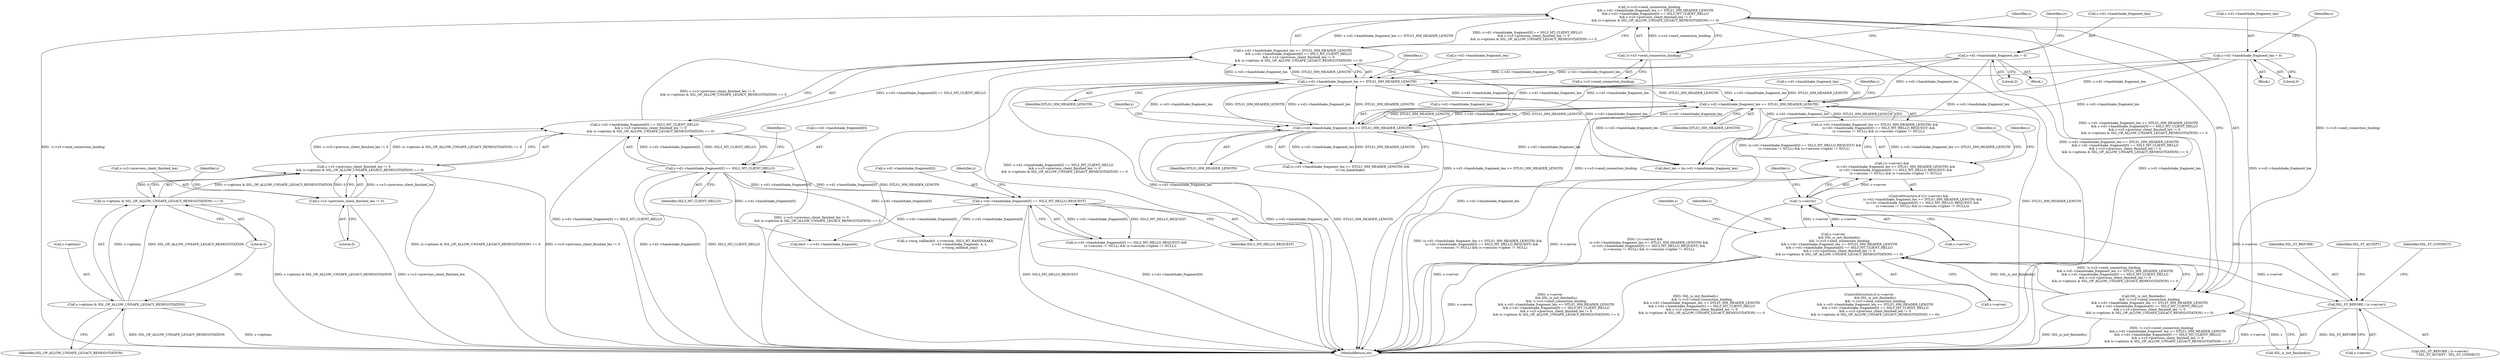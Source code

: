 digraph "0_openssl_e9bbefbf0f24c57645e7ad6a5a71ae649d18ac8e@API" {
"1001057" [label="(Call,!s->s3->send_connection_binding\n            && s->d1->handshake_fragment_len >= DTLS1_HM_HEADER_LENGTH\n            && s->d1->handshake_fragment[0] == SSL3_MT_CLIENT_HELLO\n            && s->s3->previous_client_finished_len != 0\n            && (s->options & SSL_OP_ALLOW_UNSAFE_LEGACY_RENEGOTIATION) == 0)"];
"1001058" [label="(Call,!s->s3->send_connection_binding)"];
"1001064" [label="(Call,s->d1->handshake_fragment_len >= DTLS1_HM_HEADER_LENGTH\n            && s->d1->handshake_fragment[0] == SSL3_MT_CLIENT_HELLO\n            && s->s3->previous_client_finished_len != 0\n            && (s->options & SSL_OP_ALLOW_UNSAFE_LEGACY_RENEGOTIATION) == 0)"];
"1001065" [label="(Call,s->d1->handshake_fragment_len >= DTLS1_HM_HEADER_LENGTH)"];
"1001098" [label="(Call,s->d1->handshake_fragment_len = 0)"];
"1000858" [label="(Call,s->d1->handshake_fragment_len >= DTLS1_HM_HEADER_LENGTH)"];
"1000889" [label="(Call,s->d1->handshake_fragment_len = 0)"];
"1001546" [label="(Call,s->d1->handshake_fragment_len >= DTLS1_HM_HEADER_LENGTH)"];
"1001072" [label="(Call,s->d1->handshake_fragment[0] == SSL3_MT_CLIENT_HELLO\n            && s->s3->previous_client_finished_len != 0\n            && (s->options & SSL_OP_ALLOW_UNSAFE_LEGACY_RENEGOTIATION) == 0)"];
"1001073" [label="(Call,s->d1->handshake_fragment[0] == SSL3_MT_CLIENT_HELLO)"];
"1000866" [label="(Call,s->d1->handshake_fragment[0] == SSL3_MT_HELLO_REQUEST)"];
"1001082" [label="(Call,s->s3->previous_client_finished_len != 0\n            && (s->options & SSL_OP_ALLOW_UNSAFE_LEGACY_RENEGOTIATION) == 0)"];
"1001083" [label="(Call,s->s3->previous_client_finished_len != 0)"];
"1001090" [label="(Call,(s->options & SSL_OP_ALLOW_UNSAFE_LEGACY_RENEGOTIATION) == 0)"];
"1001091" [label="(Call,s->options & SSL_OP_ALLOW_UNSAFE_LEGACY_RENEGOTIATION)"];
"1001054" [label="(Call,SSL_is_init_finished(s)\n            && !s->s3->send_connection_binding\n            && s->d1->handshake_fragment_len >= DTLS1_HM_HEADER_LENGTH\n            && s->d1->handshake_fragment[0] == SSL3_MT_CLIENT_HELLO\n            && s->s3->previous_client_finished_len != 0\n            && (s->options & SSL_OP_ALLOW_UNSAFE_LEGACY_RENEGOTIATION) == 0)"];
"1001050" [label="(Call,s->server\n            && SSL_is_init_finished(s)\n            && !s->s3->send_connection_binding\n            && s->d1->handshake_fragment_len >= DTLS1_HM_HEADER_LENGTH\n            && s->d1->handshake_fragment[0] == SSL3_MT_CLIENT_HELLO\n            && s->s3->previous_client_finished_len != 0\n            && (s->options & SSL_OP_ALLOW_UNSAFE_LEGACY_RENEGOTIATION) == 0)"];
"1000853" [label="(Call,!s->server)"];
"1000852" [label="(Call,(!s->server) &&\n        (s->d1->handshake_fragment_len >= DTLS1_HM_HEADER_LENGTH) &&\n        (s->d1->handshake_fragment[0] == SSL3_MT_HELLO_REQUEST) &&\n        (s->session != NULL) && (s->session->cipher != NULL))"];
"1001628" [label="(Call,SSL_ST_BEFORE | (s->server))"];
"1001096" [label="(Literal,0)"];
"1000853" [label="(Call,!s->server)"];
"1000890" [label="(Call,s->d1->handshake_fragment_len)"];
"1001081" [label="(Identifier,SSL3_MT_CLIENT_HELLO)"];
"1000859" [label="(Call,s->d1->handshake_fragment_len)"];
"1001065" [label="(Call,s->d1->handshake_fragment_len >= DTLS1_HM_HEADER_LENGTH)"];
"1000888" [label="(Block,)"];
"1000864" [label="(Identifier,DTLS1_HM_HEADER_LENGTH)"];
"1000902" [label="(Identifier,s)"];
"1000858" [label="(Call,s->d1->handshake_fragment_len >= DTLS1_HM_HEADER_LENGTH)"];
"1001077" [label="(Identifier,s)"];
"1001052" [label="(Identifier,s)"];
"1001059" [label="(Call,s->s3->send_connection_binding)"];
"1001057" [label="(Call,!s->s3->send_connection_binding\n            && s->d1->handshake_fragment_len >= DTLS1_HM_HEADER_LENGTH\n            && s->d1->handshake_fragment[0] == SSL3_MT_CLIENT_HELLO\n            && s->s3->previous_client_finished_len != 0\n            && (s->options & SSL_OP_ALLOW_UNSAFE_LEGACY_RENEGOTIATION) == 0)"];
"1001095" [label="(Identifier,SSL_OP_ALLOW_UNSAFE_LEGACY_RENEGOTIATION)"];
"1000854" [label="(Call,s->server)"];
"1001101" [label="(Identifier,s)"];
"1001071" [label="(Identifier,DTLS1_HM_HEADER_LENGTH)"];
"1001090" [label="(Call,(s->options & SSL_OP_ALLOW_UNSAFE_LEGACY_RENEGOTIATION) == 0)"];
"1001084" [label="(Call,s->s3->previous_client_finished_len)"];
"1001066" [label="(Call,s->d1->handshake_fragment_len)"];
"1001628" [label="(Call,SSL_ST_BEFORE | (s->server))"];
"1001073" [label="(Call,s->d1->handshake_fragment[0] == SSL3_MT_CLIENT_HELLO)"];
"1001086" [label="(Identifier,s)"];
"1000938" [label="(Call,s->msg_callback(0, s->version, SSL3_RT_HANDSHAKE,\n                            s->d1->handshake_fragment, 4, s,\n                            s->msg_callback_arg))"];
"1001819" [label="(MethodReturn,int)"];
"1000874" [label="(Identifier,SSL3_MT_HELLO_REQUEST)"];
"1000677" [label="(Call,dest = s->d1->handshake_fragment)"];
"1000865" [label="(Call,(s->d1->handshake_fragment[0] == SSL3_MT_HELLO_REQUEST) &&\n        (s->session != NULL) && (s->session->cipher != NULL))"];
"1001630" [label="(Call,s->server)"];
"1001092" [label="(Call,s->options)"];
"1001104" [label="(Literal,0)"];
"1001089" [label="(Literal,0)"];
"1001055" [label="(Call,SSL_is_init_finished(s))"];
"1000684" [label="(Call,dest_len = &s->d1->handshake_fragment_len)"];
"1001049" [label="(ControlStructure,if (s->server\n            && SSL_is_init_finished(s)\n            && !s->s3->send_connection_binding\n            && s->d1->handshake_fragment_len >= DTLS1_HM_HEADER_LENGTH\n            && s->d1->handshake_fragment[0] == SSL3_MT_CLIENT_HELLO\n            && s->s3->previous_client_finished_len != 0\n            && (s->options & SSL_OP_ALLOW_UNSAFE_LEGACY_RENEGOTIATION) == 0))"];
"1000878" [label="(Identifier,s)"];
"1001050" [label="(Call,s->server\n            && SSL_is_init_finished(s)\n            && !s->s3->send_connection_binding\n            && s->d1->handshake_fragment_len >= DTLS1_HM_HEADER_LENGTH\n            && s->d1->handshake_fragment[0] == SSL3_MT_CLIENT_HELLO\n            && s->s3->previous_client_finished_len != 0\n            && (s->options & SSL_OP_ALLOW_UNSAFE_LEGACY_RENEGOTIATION) == 0)"];
"1001054" [label="(Call,SSL_is_init_finished(s)\n            && !s->s3->send_connection_binding\n            && s->d1->handshake_fragment_len >= DTLS1_HM_HEADER_LENGTH\n            && s->d1->handshake_fragment[0] == SSL3_MT_CLIENT_HELLO\n            && s->s3->previous_client_finished_len != 0\n            && (s->options & SSL_OP_ALLOW_UNSAFE_LEGACY_RENEGOTIATION) == 0)"];
"1000857" [label="(Call,(s->d1->handshake_fragment_len >= DTLS1_HM_HEADER_LENGTH) &&\n        (s->d1->handshake_fragment[0] == SSL3_MT_HELLO_REQUEST) &&\n        (s->session != NULL) && (s->session->cipher != NULL))"];
"1001091" [label="(Call,s->options & SSL_OP_ALLOW_UNSAFE_LEGACY_RENEGOTIATION)"];
"1001629" [label="(Identifier,SSL_ST_BEFORE)"];
"1001633" [label="(Identifier,SSL_ST_ACCEPT)"];
"1000895" [label="(Literal,0)"];
"1001082" [label="(Call,s->s3->previous_client_finished_len != 0\n            && (s->options & SSL_OP_ALLOW_UNSAFE_LEGACY_RENEGOTIATION) == 0)"];
"1001051" [label="(Call,s->server)"];
"1000852" [label="(Call,(!s->server) &&\n        (s->d1->handshake_fragment_len >= DTLS1_HM_HEADER_LENGTH) &&\n        (s->d1->handshake_fragment[0] == SSL3_MT_HELLO_REQUEST) &&\n        (s->session != NULL) && (s->session->cipher != NULL))"];
"1001119" [label="(Identifier,s)"];
"1001072" [label="(Call,s->d1->handshake_fragment[0] == SSL3_MT_CLIENT_HELLO\n            && s->s3->previous_client_finished_len != 0\n            && (s->options & SSL_OP_ALLOW_UNSAFE_LEGACY_RENEGOTIATION) == 0)"];
"1001097" [label="(Block,)"];
"1000889" [label="(Call,s->d1->handshake_fragment_len = 0)"];
"1000866" [label="(Call,s->d1->handshake_fragment[0] == SSL3_MT_HELLO_REQUEST)"];
"1001107" [label="(Identifier,rr)"];
"1001634" [label="(Identifier,SSL_ST_CONNECT)"];
"1001546" [label="(Call,s->d1->handshake_fragment_len >= DTLS1_HM_HEADER_LENGTH)"];
"1001058" [label="(Call,!s->s3->send_connection_binding)"];
"1000867" [label="(Call,s->d1->handshake_fragment[0])"];
"1001068" [label="(Identifier,s)"];
"1001547" [label="(Call,s->d1->handshake_fragment_len)"];
"1001083" [label="(Call,s->s3->previous_client_finished_len != 0)"];
"1000861" [label="(Identifier,s)"];
"1001064" [label="(Call,s->d1->handshake_fragment_len >= DTLS1_HM_HEADER_LENGTH\n            && s->d1->handshake_fragment[0] == SSL3_MT_CLIENT_HELLO\n            && s->s3->previous_client_finished_len != 0\n            && (s->options & SSL_OP_ALLOW_UNSAFE_LEGACY_RENEGOTIATION) == 0)"];
"1001099" [label="(Call,s->d1->handshake_fragment_len)"];
"1001552" [label="(Identifier,DTLS1_HM_HEADER_LENGTH)"];
"1001093" [label="(Identifier,s)"];
"1001098" [label="(Call,s->d1->handshake_fragment_len = 0)"];
"1000870" [label="(Identifier,s)"];
"1000892" [label="(Identifier,s)"];
"1001555" [label="(Identifier,s)"];
"1001074" [label="(Call,s->d1->handshake_fragment[0])"];
"1001545" [label="(Call,(s->d1->handshake_fragment_len >= DTLS1_HM_HEADER_LENGTH) &&\n        !s->in_handshake)"];
"1001627" [label="(Call,SSL_ST_BEFORE | (s->server)\n                ? SSL_ST_ACCEPT : SSL_ST_CONNECT)"];
"1000851" [label="(ControlStructure,if ((!s->server) &&\n        (s->d1->handshake_fragment_len >= DTLS1_HM_HEADER_LENGTH) &&\n        (s->d1->handshake_fragment[0] == SSL3_MT_HELLO_REQUEST) &&\n        (s->session != NULL) && (s->session->cipher != NULL)))"];
"1001057" -> "1001054"  [label="AST: "];
"1001057" -> "1001058"  [label="CFG: "];
"1001057" -> "1001064"  [label="CFG: "];
"1001058" -> "1001057"  [label="AST: "];
"1001064" -> "1001057"  [label="AST: "];
"1001054" -> "1001057"  [label="CFG: "];
"1001057" -> "1001819"  [label="DDG: !s->s3->send_connection_binding"];
"1001057" -> "1001819"  [label="DDG: s->d1->handshake_fragment_len >= DTLS1_HM_HEADER_LENGTH\n            && s->d1->handshake_fragment[0] == SSL3_MT_CLIENT_HELLO\n            && s->s3->previous_client_finished_len != 0\n            && (s->options & SSL_OP_ALLOW_UNSAFE_LEGACY_RENEGOTIATION) == 0"];
"1001057" -> "1001054"  [label="DDG: !s->s3->send_connection_binding"];
"1001057" -> "1001054"  [label="DDG: s->d1->handshake_fragment_len >= DTLS1_HM_HEADER_LENGTH\n            && s->d1->handshake_fragment[0] == SSL3_MT_CLIENT_HELLO\n            && s->s3->previous_client_finished_len != 0\n            && (s->options & SSL_OP_ALLOW_UNSAFE_LEGACY_RENEGOTIATION) == 0"];
"1001058" -> "1001057"  [label="DDG: s->s3->send_connection_binding"];
"1001064" -> "1001057"  [label="DDG: s->d1->handshake_fragment_len >= DTLS1_HM_HEADER_LENGTH"];
"1001064" -> "1001057"  [label="DDG: s->d1->handshake_fragment[0] == SSL3_MT_CLIENT_HELLO\n            && s->s3->previous_client_finished_len != 0\n            && (s->options & SSL_OP_ALLOW_UNSAFE_LEGACY_RENEGOTIATION) == 0"];
"1001058" -> "1001059"  [label="CFG: "];
"1001059" -> "1001058"  [label="AST: "];
"1001068" -> "1001058"  [label="CFG: "];
"1001058" -> "1001819"  [label="DDG: s->s3->send_connection_binding"];
"1001064" -> "1001065"  [label="CFG: "];
"1001064" -> "1001072"  [label="CFG: "];
"1001065" -> "1001064"  [label="AST: "];
"1001072" -> "1001064"  [label="AST: "];
"1001064" -> "1001819"  [label="DDG: s->d1->handshake_fragment[0] == SSL3_MT_CLIENT_HELLO\n            && s->s3->previous_client_finished_len != 0\n            && (s->options & SSL_OP_ALLOW_UNSAFE_LEGACY_RENEGOTIATION) == 0"];
"1001064" -> "1001819"  [label="DDG: s->d1->handshake_fragment_len >= DTLS1_HM_HEADER_LENGTH"];
"1001065" -> "1001064"  [label="DDG: s->d1->handshake_fragment_len"];
"1001065" -> "1001064"  [label="DDG: DTLS1_HM_HEADER_LENGTH"];
"1001072" -> "1001064"  [label="DDG: s->d1->handshake_fragment[0] == SSL3_MT_CLIENT_HELLO"];
"1001072" -> "1001064"  [label="DDG: s->s3->previous_client_finished_len != 0\n            && (s->options & SSL_OP_ALLOW_UNSAFE_LEGACY_RENEGOTIATION) == 0"];
"1001065" -> "1001071"  [label="CFG: "];
"1001066" -> "1001065"  [label="AST: "];
"1001071" -> "1001065"  [label="AST: "];
"1001077" -> "1001065"  [label="CFG: "];
"1001065" -> "1001819"  [label="DDG: s->d1->handshake_fragment_len"];
"1001065" -> "1001819"  [label="DDG: DTLS1_HM_HEADER_LENGTH"];
"1001065" -> "1000684"  [label="DDG: s->d1->handshake_fragment_len"];
"1001065" -> "1000858"  [label="DDG: s->d1->handshake_fragment_len"];
"1001065" -> "1000858"  [label="DDG: DTLS1_HM_HEADER_LENGTH"];
"1001098" -> "1001065"  [label="DDG: s->d1->handshake_fragment_len"];
"1000858" -> "1001065"  [label="DDG: s->d1->handshake_fragment_len"];
"1000858" -> "1001065"  [label="DDG: DTLS1_HM_HEADER_LENGTH"];
"1000889" -> "1001065"  [label="DDG: s->d1->handshake_fragment_len"];
"1001546" -> "1001065"  [label="DDG: s->d1->handshake_fragment_len"];
"1001546" -> "1001065"  [label="DDG: DTLS1_HM_HEADER_LENGTH"];
"1001065" -> "1001546"  [label="DDG: s->d1->handshake_fragment_len"];
"1001065" -> "1001546"  [label="DDG: DTLS1_HM_HEADER_LENGTH"];
"1001098" -> "1001097"  [label="AST: "];
"1001098" -> "1001104"  [label="CFG: "];
"1001099" -> "1001098"  [label="AST: "];
"1001104" -> "1001098"  [label="AST: "];
"1001107" -> "1001098"  [label="CFG: "];
"1001098" -> "1001819"  [label="DDG: s->d1->handshake_fragment_len"];
"1001098" -> "1000684"  [label="DDG: s->d1->handshake_fragment_len"];
"1001098" -> "1000858"  [label="DDG: s->d1->handshake_fragment_len"];
"1001098" -> "1001546"  [label="DDG: s->d1->handshake_fragment_len"];
"1000858" -> "1000857"  [label="AST: "];
"1000858" -> "1000864"  [label="CFG: "];
"1000859" -> "1000858"  [label="AST: "];
"1000864" -> "1000858"  [label="AST: "];
"1000870" -> "1000858"  [label="CFG: "];
"1000857" -> "1000858"  [label="CFG: "];
"1000858" -> "1001819"  [label="DDG: s->d1->handshake_fragment_len"];
"1000858" -> "1001819"  [label="DDG: DTLS1_HM_HEADER_LENGTH"];
"1000858" -> "1000684"  [label="DDG: s->d1->handshake_fragment_len"];
"1000858" -> "1000857"  [label="DDG: s->d1->handshake_fragment_len"];
"1000858" -> "1000857"  [label="DDG: DTLS1_HM_HEADER_LENGTH"];
"1000889" -> "1000858"  [label="DDG: s->d1->handshake_fragment_len"];
"1001546" -> "1000858"  [label="DDG: s->d1->handshake_fragment_len"];
"1001546" -> "1000858"  [label="DDG: DTLS1_HM_HEADER_LENGTH"];
"1000858" -> "1001546"  [label="DDG: s->d1->handshake_fragment_len"];
"1000858" -> "1001546"  [label="DDG: DTLS1_HM_HEADER_LENGTH"];
"1000889" -> "1000888"  [label="AST: "];
"1000889" -> "1000895"  [label="CFG: "];
"1000890" -> "1000889"  [label="AST: "];
"1000895" -> "1000889"  [label="AST: "];
"1000902" -> "1000889"  [label="CFG: "];
"1000889" -> "1001819"  [label="DDG: s->d1->handshake_fragment_len"];
"1000889" -> "1000684"  [label="DDG: s->d1->handshake_fragment_len"];
"1000889" -> "1001546"  [label="DDG: s->d1->handshake_fragment_len"];
"1001546" -> "1001545"  [label="AST: "];
"1001546" -> "1001552"  [label="CFG: "];
"1001547" -> "1001546"  [label="AST: "];
"1001552" -> "1001546"  [label="AST: "];
"1001555" -> "1001546"  [label="CFG: "];
"1001545" -> "1001546"  [label="CFG: "];
"1001546" -> "1001819"  [label="DDG: s->d1->handshake_fragment_len"];
"1001546" -> "1001819"  [label="DDG: DTLS1_HM_HEADER_LENGTH"];
"1001546" -> "1000684"  [label="DDG: s->d1->handshake_fragment_len"];
"1001546" -> "1001545"  [label="DDG: s->d1->handshake_fragment_len"];
"1001546" -> "1001545"  [label="DDG: DTLS1_HM_HEADER_LENGTH"];
"1001072" -> "1001073"  [label="CFG: "];
"1001072" -> "1001082"  [label="CFG: "];
"1001073" -> "1001072"  [label="AST: "];
"1001082" -> "1001072"  [label="AST: "];
"1001072" -> "1001819"  [label="DDG: s->d1->handshake_fragment[0] == SSL3_MT_CLIENT_HELLO"];
"1001072" -> "1001819"  [label="DDG: s->s3->previous_client_finished_len != 0\n            && (s->options & SSL_OP_ALLOW_UNSAFE_LEGACY_RENEGOTIATION) == 0"];
"1001073" -> "1001072"  [label="DDG: s->d1->handshake_fragment[0]"];
"1001073" -> "1001072"  [label="DDG: SSL3_MT_CLIENT_HELLO"];
"1001082" -> "1001072"  [label="DDG: s->s3->previous_client_finished_len != 0"];
"1001082" -> "1001072"  [label="DDG: (s->options & SSL_OP_ALLOW_UNSAFE_LEGACY_RENEGOTIATION) == 0"];
"1001073" -> "1001081"  [label="CFG: "];
"1001074" -> "1001073"  [label="AST: "];
"1001081" -> "1001073"  [label="AST: "];
"1001086" -> "1001073"  [label="CFG: "];
"1001073" -> "1001819"  [label="DDG: s->d1->handshake_fragment[0]"];
"1001073" -> "1001819"  [label="DDG: SSL3_MT_CLIENT_HELLO"];
"1001073" -> "1000677"  [label="DDG: s->d1->handshake_fragment[0]"];
"1001073" -> "1000866"  [label="DDG: s->d1->handshake_fragment[0]"];
"1001073" -> "1000938"  [label="DDG: s->d1->handshake_fragment[0]"];
"1000866" -> "1001073"  [label="DDG: s->d1->handshake_fragment[0]"];
"1000866" -> "1000865"  [label="AST: "];
"1000866" -> "1000874"  [label="CFG: "];
"1000867" -> "1000866"  [label="AST: "];
"1000874" -> "1000866"  [label="AST: "];
"1000878" -> "1000866"  [label="CFG: "];
"1000865" -> "1000866"  [label="CFG: "];
"1000866" -> "1001819"  [label="DDG: s->d1->handshake_fragment[0]"];
"1000866" -> "1001819"  [label="DDG: SSL3_MT_HELLO_REQUEST"];
"1000866" -> "1000677"  [label="DDG: s->d1->handshake_fragment[0]"];
"1000866" -> "1000865"  [label="DDG: s->d1->handshake_fragment[0]"];
"1000866" -> "1000865"  [label="DDG: SSL3_MT_HELLO_REQUEST"];
"1000866" -> "1000938"  [label="DDG: s->d1->handshake_fragment[0]"];
"1001082" -> "1001083"  [label="CFG: "];
"1001082" -> "1001090"  [label="CFG: "];
"1001083" -> "1001082"  [label="AST: "];
"1001090" -> "1001082"  [label="AST: "];
"1001082" -> "1001819"  [label="DDG: (s->options & SSL_OP_ALLOW_UNSAFE_LEGACY_RENEGOTIATION) == 0"];
"1001082" -> "1001819"  [label="DDG: s->s3->previous_client_finished_len != 0"];
"1001083" -> "1001082"  [label="DDG: s->s3->previous_client_finished_len"];
"1001083" -> "1001082"  [label="DDG: 0"];
"1001090" -> "1001082"  [label="DDG: s->options & SSL_OP_ALLOW_UNSAFE_LEGACY_RENEGOTIATION"];
"1001090" -> "1001082"  [label="DDG: 0"];
"1001083" -> "1001089"  [label="CFG: "];
"1001084" -> "1001083"  [label="AST: "];
"1001089" -> "1001083"  [label="AST: "];
"1001093" -> "1001083"  [label="CFG: "];
"1001083" -> "1001819"  [label="DDG: s->s3->previous_client_finished_len"];
"1001090" -> "1001096"  [label="CFG: "];
"1001091" -> "1001090"  [label="AST: "];
"1001096" -> "1001090"  [label="AST: "];
"1001090" -> "1001819"  [label="DDG: s->options & SSL_OP_ALLOW_UNSAFE_LEGACY_RENEGOTIATION"];
"1001091" -> "1001090"  [label="DDG: s->options"];
"1001091" -> "1001090"  [label="DDG: SSL_OP_ALLOW_UNSAFE_LEGACY_RENEGOTIATION"];
"1001091" -> "1001095"  [label="CFG: "];
"1001092" -> "1001091"  [label="AST: "];
"1001095" -> "1001091"  [label="AST: "];
"1001096" -> "1001091"  [label="CFG: "];
"1001091" -> "1001819"  [label="DDG: s->options"];
"1001091" -> "1001819"  [label="DDG: SSL_OP_ALLOW_UNSAFE_LEGACY_RENEGOTIATION"];
"1001054" -> "1001050"  [label="AST: "];
"1001054" -> "1001055"  [label="CFG: "];
"1001055" -> "1001054"  [label="AST: "];
"1001050" -> "1001054"  [label="CFG: "];
"1001054" -> "1001819"  [label="DDG: SSL_is_init_finished(s)"];
"1001054" -> "1001819"  [label="DDG: !s->s3->send_connection_binding\n            && s->d1->handshake_fragment_len >= DTLS1_HM_HEADER_LENGTH\n            && s->d1->handshake_fragment[0] == SSL3_MT_CLIENT_HELLO\n            && s->s3->previous_client_finished_len != 0\n            && (s->options & SSL_OP_ALLOW_UNSAFE_LEGACY_RENEGOTIATION) == 0"];
"1001054" -> "1001050"  [label="DDG: SSL_is_init_finished(s)"];
"1001054" -> "1001050"  [label="DDG: !s->s3->send_connection_binding\n            && s->d1->handshake_fragment_len >= DTLS1_HM_HEADER_LENGTH\n            && s->d1->handshake_fragment[0] == SSL3_MT_CLIENT_HELLO\n            && s->s3->previous_client_finished_len != 0\n            && (s->options & SSL_OP_ALLOW_UNSAFE_LEGACY_RENEGOTIATION) == 0"];
"1001055" -> "1001054"  [label="DDG: s"];
"1001050" -> "1001049"  [label="AST: "];
"1001050" -> "1001051"  [label="CFG: "];
"1001051" -> "1001050"  [label="AST: "];
"1001101" -> "1001050"  [label="CFG: "];
"1001119" -> "1001050"  [label="CFG: "];
"1001050" -> "1001819"  [label="DDG: s->server"];
"1001050" -> "1001819"  [label="DDG: s->server\n            && SSL_is_init_finished(s)\n            && !s->s3->send_connection_binding\n            && s->d1->handshake_fragment_len >= DTLS1_HM_HEADER_LENGTH\n            && s->d1->handshake_fragment[0] == SSL3_MT_CLIENT_HELLO\n            && s->s3->previous_client_finished_len != 0\n            && (s->options & SSL_OP_ALLOW_UNSAFE_LEGACY_RENEGOTIATION) == 0"];
"1001050" -> "1001819"  [label="DDG: SSL_is_init_finished(s)\n            && !s->s3->send_connection_binding\n            && s->d1->handshake_fragment_len >= DTLS1_HM_HEADER_LENGTH\n            && s->d1->handshake_fragment[0] == SSL3_MT_CLIENT_HELLO\n            && s->s3->previous_client_finished_len != 0\n            && (s->options & SSL_OP_ALLOW_UNSAFE_LEGACY_RENEGOTIATION) == 0"];
"1001050" -> "1000853"  [label="DDG: s->server"];
"1000853" -> "1001050"  [label="DDG: s->server"];
"1001050" -> "1001628"  [label="DDG: s->server"];
"1000853" -> "1000852"  [label="AST: "];
"1000853" -> "1000854"  [label="CFG: "];
"1000854" -> "1000853"  [label="AST: "];
"1000861" -> "1000853"  [label="CFG: "];
"1000852" -> "1000853"  [label="CFG: "];
"1000853" -> "1001819"  [label="DDG: s->server"];
"1000853" -> "1000852"  [label="DDG: s->server"];
"1001628" -> "1000853"  [label="DDG: s->server"];
"1000852" -> "1000851"  [label="AST: "];
"1000852" -> "1000857"  [label="CFG: "];
"1000857" -> "1000852"  [label="AST: "];
"1000892" -> "1000852"  [label="CFG: "];
"1001052" -> "1000852"  [label="CFG: "];
"1000852" -> "1001819"  [label="DDG: (s->d1->handshake_fragment_len >= DTLS1_HM_HEADER_LENGTH) &&\n        (s->d1->handshake_fragment[0] == SSL3_MT_HELLO_REQUEST) &&\n        (s->session != NULL) && (s->session->cipher != NULL)"];
"1000852" -> "1001819"  [label="DDG: !s->server"];
"1000852" -> "1001819"  [label="DDG: (!s->server) &&\n        (s->d1->handshake_fragment_len >= DTLS1_HM_HEADER_LENGTH) &&\n        (s->d1->handshake_fragment[0] == SSL3_MT_HELLO_REQUEST) &&\n        (s->session != NULL) && (s->session->cipher != NULL)"];
"1000857" -> "1000852"  [label="DDG: s->d1->handshake_fragment_len >= DTLS1_HM_HEADER_LENGTH"];
"1000857" -> "1000852"  [label="DDG: (s->d1->handshake_fragment[0] == SSL3_MT_HELLO_REQUEST) &&\n        (s->session != NULL) && (s->session->cipher != NULL)"];
"1001628" -> "1001627"  [label="AST: "];
"1001628" -> "1001630"  [label="CFG: "];
"1001629" -> "1001628"  [label="AST: "];
"1001630" -> "1001628"  [label="AST: "];
"1001633" -> "1001628"  [label="CFG: "];
"1001634" -> "1001628"  [label="CFG: "];
"1001628" -> "1001819"  [label="DDG: SSL_ST_BEFORE"];
"1001628" -> "1001819"  [label="DDG: s->server"];
}
